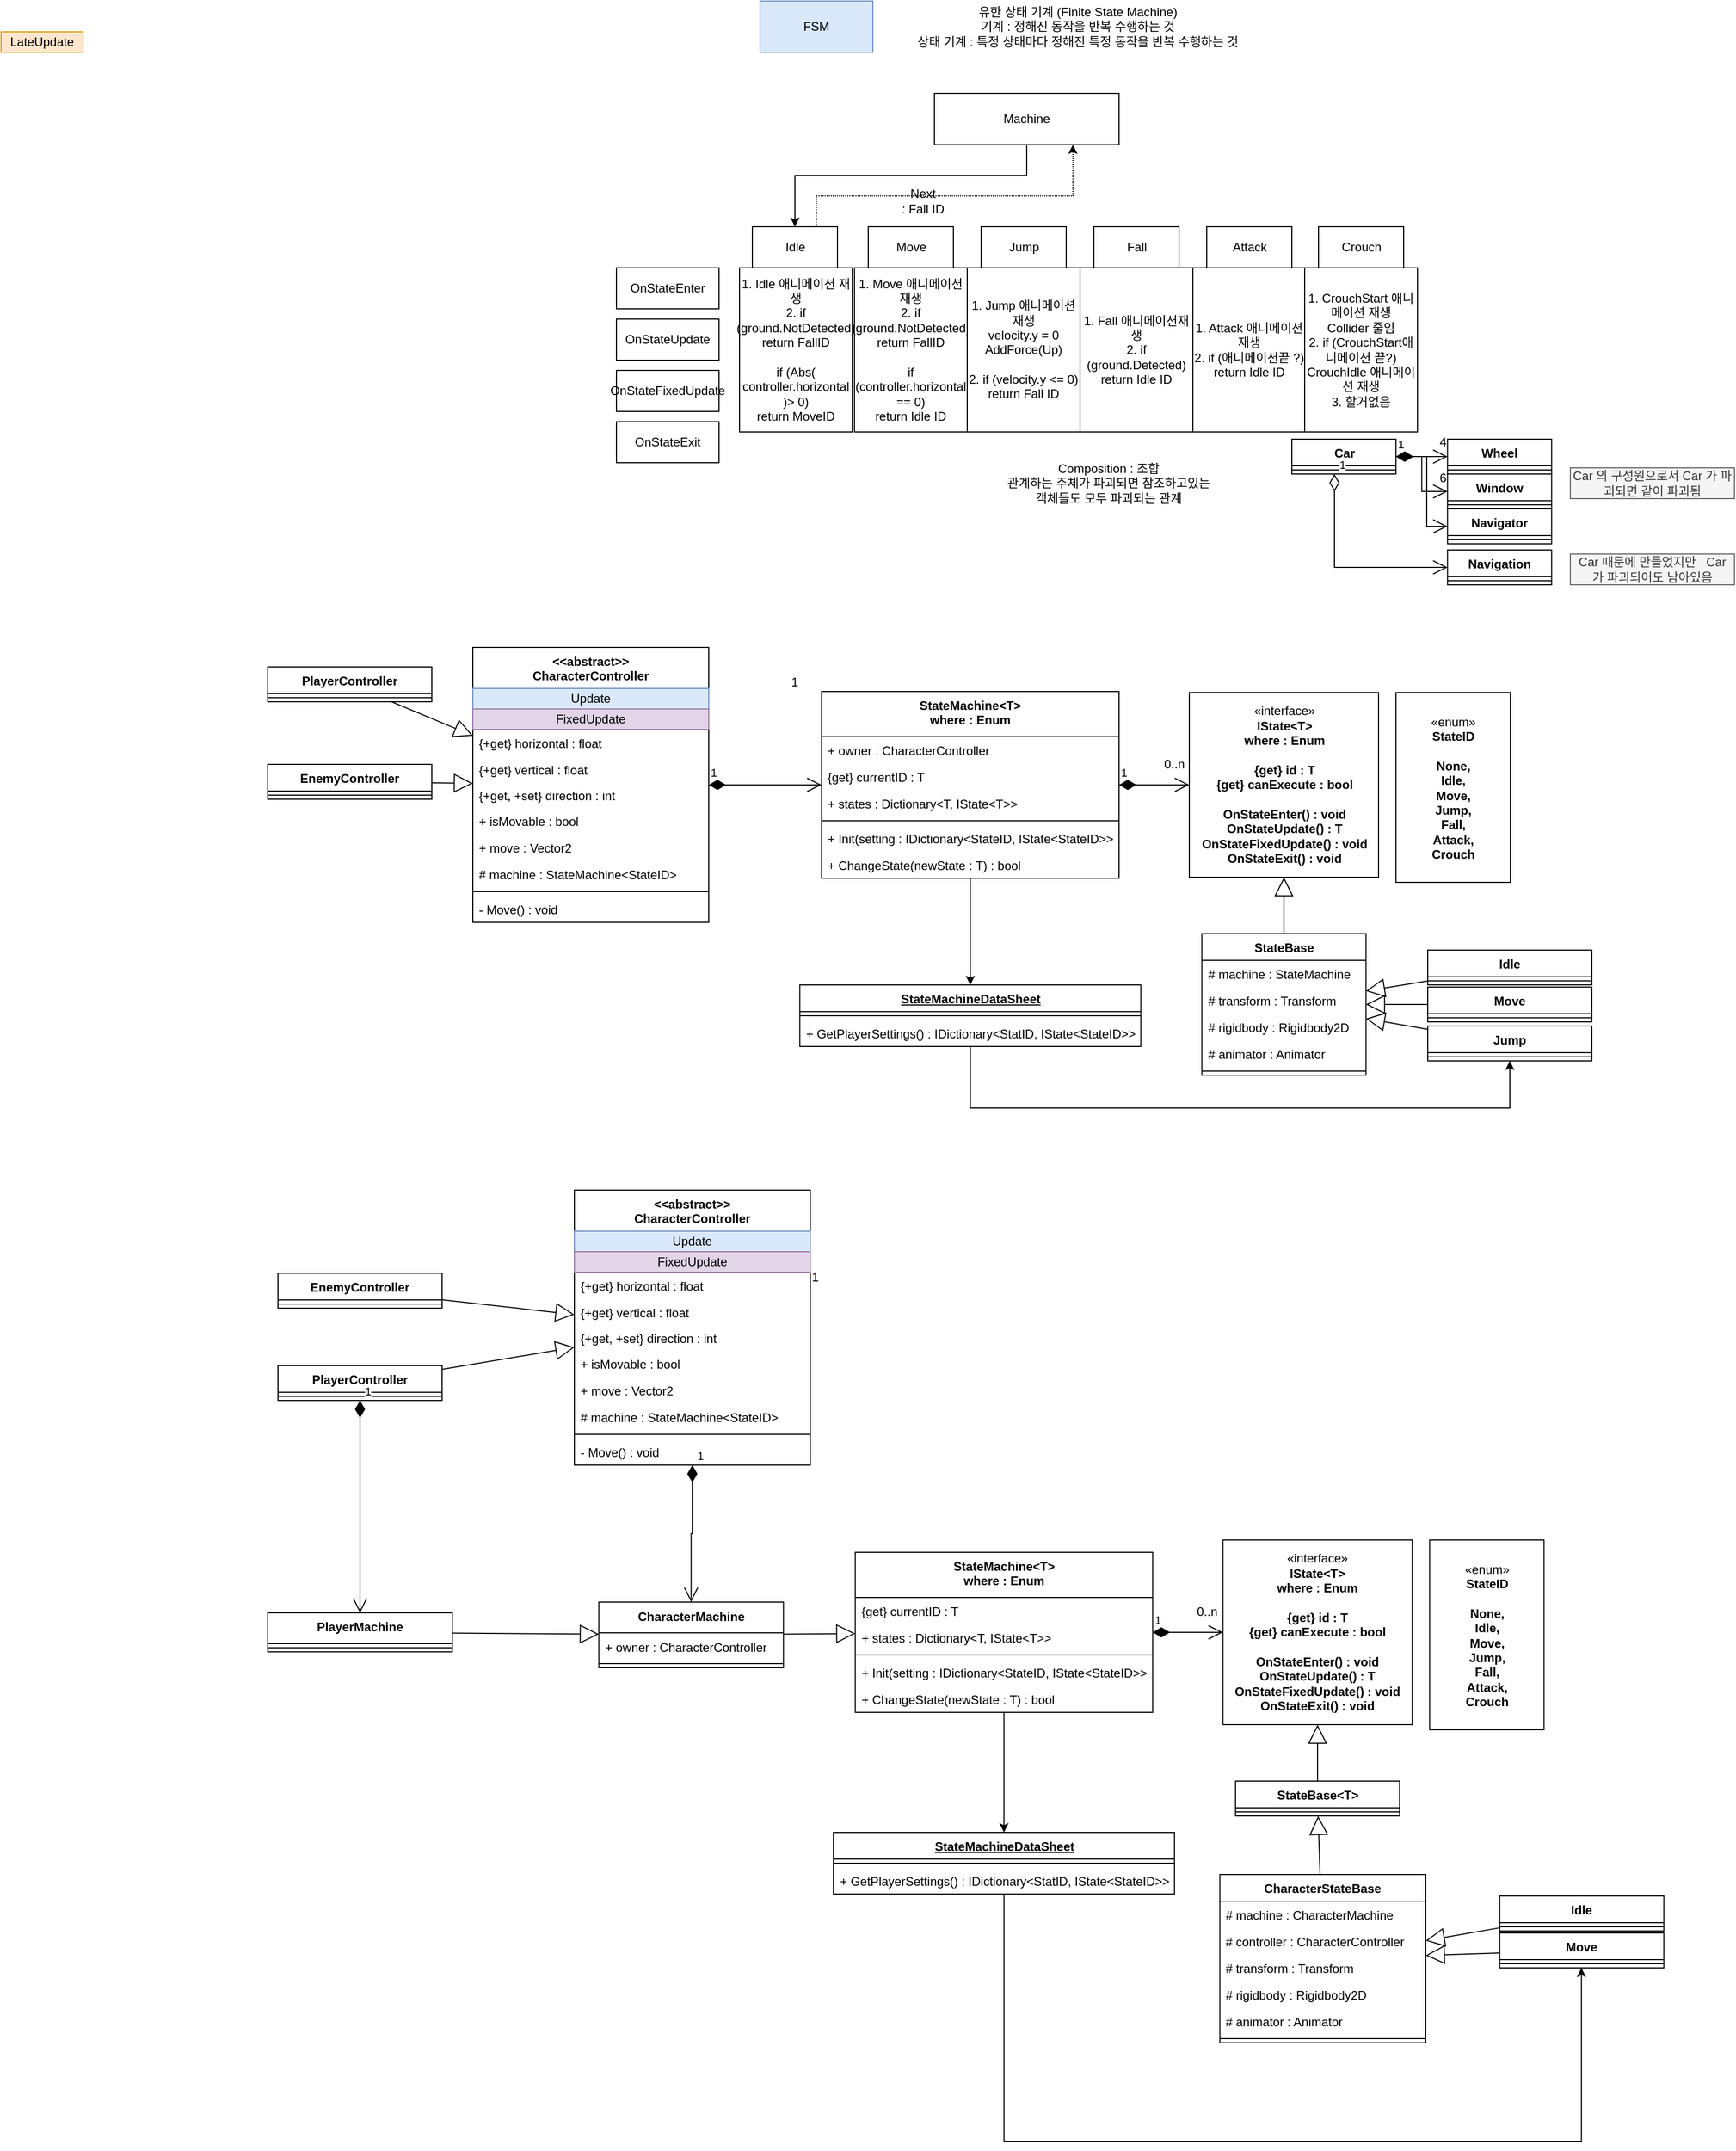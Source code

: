 <mxfile version="21.7.5" type="device">
  <diagram id="C5RBs43oDa-KdzZeNtuy" name="Page-1">
    <mxGraphModel dx="2327" dy="911" grid="1" gridSize="10" guides="1" tooltips="1" connect="1" arrows="1" fold="1" page="1" pageScale="1" pageWidth="827" pageHeight="1169" math="0" shadow="0">
      <root>
        <mxCell id="WIyWlLk6GJQsqaUBKTNV-0" />
        <mxCell id="WIyWlLk6GJQsqaUBKTNV-1" parent="WIyWlLk6GJQsqaUBKTNV-0" />
        <mxCell id="FdHErdlCs96QnjfLd0MZ-0" value="&amp;lt;&amp;lt;abstract&amp;gt;&amp;gt;&lt;br&gt;CharacterController" style="swimlane;fontStyle=1;align=center;verticalAlign=top;childLayout=stackLayout;horizontal=1;startSize=40;horizontalStack=0;resizeParent=1;resizeParentMax=0;resizeLast=0;collapsible=1;marginBottom=0;whiteSpace=wrap;html=1;" parent="WIyWlLk6GJQsqaUBKTNV-1" vertex="1">
          <mxGeometry x="350" y="640" width="230" height="268" as="geometry" />
        </mxCell>
        <mxCell id="FdHErdlCs96QnjfLd0MZ-5" value="Update" style="rounded=0;whiteSpace=wrap;html=1;fillColor=#dae8fc;strokeColor=#6c8ebf;" parent="FdHErdlCs96QnjfLd0MZ-0" vertex="1">
          <mxGeometry y="40" width="230" height="20" as="geometry" />
        </mxCell>
        <mxCell id="FdHErdlCs96QnjfLd0MZ-7" value="FixedUpdate" style="rounded=0;whiteSpace=wrap;html=1;fillColor=#e1d5e7;strokeColor=#9673a6;" parent="FdHErdlCs96QnjfLd0MZ-0" vertex="1">
          <mxGeometry y="60" width="230" height="20" as="geometry" />
        </mxCell>
        <mxCell id="FdHErdlCs96QnjfLd0MZ-1" value="{+get} horizontal : float" style="text;strokeColor=none;fillColor=none;align=left;verticalAlign=top;spacingLeft=4;spacingRight=4;overflow=hidden;rotatable=0;points=[[0,0.5],[1,0.5]];portConstraint=eastwest;whiteSpace=wrap;html=1;" parent="FdHErdlCs96QnjfLd0MZ-0" vertex="1">
          <mxGeometry y="80" width="230" height="26" as="geometry" />
        </mxCell>
        <mxCell id="FdHErdlCs96QnjfLd0MZ-4" value="{+get} vertical : float" style="text;strokeColor=none;fillColor=none;align=left;verticalAlign=top;spacingLeft=4;spacingRight=4;overflow=hidden;rotatable=0;points=[[0,0.5],[1,0.5]];portConstraint=eastwest;whiteSpace=wrap;html=1;" parent="FdHErdlCs96QnjfLd0MZ-0" vertex="1">
          <mxGeometry y="106" width="230" height="25" as="geometry" />
        </mxCell>
        <mxCell id="FdHErdlCs96QnjfLd0MZ-19" value="{+get, +set} direction : int" style="text;strokeColor=none;fillColor=none;align=left;verticalAlign=top;spacingLeft=4;spacingRight=4;overflow=hidden;rotatable=0;points=[[0,0.5],[1,0.5]];portConstraint=eastwest;whiteSpace=wrap;html=1;" parent="FdHErdlCs96QnjfLd0MZ-0" vertex="1">
          <mxGeometry y="131" width="230" height="25" as="geometry" />
        </mxCell>
        <mxCell id="FdHErdlCs96QnjfLd0MZ-8" value="+ isMovable : bool" style="text;align=left;verticalAlign=top;spacingLeft=4;spacingRight=4;overflow=hidden;rotatable=0;points=[[0,0.5],[1,0.5]];portConstraint=eastwest;whiteSpace=wrap;html=1;" parent="FdHErdlCs96QnjfLd0MZ-0" vertex="1">
          <mxGeometry y="156" width="230" height="26" as="geometry" />
        </mxCell>
        <mxCell id="FdHErdlCs96QnjfLd0MZ-9" value="+ move : Vector2" style="text;align=left;verticalAlign=top;spacingLeft=4;spacingRight=4;overflow=hidden;rotatable=0;points=[[0,0.5],[1,0.5]];portConstraint=eastwest;whiteSpace=wrap;html=1;" parent="FdHErdlCs96QnjfLd0MZ-0" vertex="1">
          <mxGeometry y="182" width="230" height="26" as="geometry" />
        </mxCell>
        <mxCell id="FdHErdlCs96QnjfLd0MZ-82" value="# machine : StateMachine&amp;lt;StateID&amp;gt;" style="text;align=left;verticalAlign=top;spacingLeft=4;spacingRight=4;overflow=hidden;rotatable=0;points=[[0,0.5],[1,0.5]];portConstraint=eastwest;whiteSpace=wrap;html=1;" parent="FdHErdlCs96QnjfLd0MZ-0" vertex="1">
          <mxGeometry y="208" width="230" height="26" as="geometry" />
        </mxCell>
        <mxCell id="FdHErdlCs96QnjfLd0MZ-2" value="" style="line;strokeWidth=1;fillColor=none;align=left;verticalAlign=middle;spacingTop=-1;spacingLeft=3;spacingRight=3;rotatable=0;labelPosition=right;points=[];portConstraint=eastwest;strokeColor=inherit;" parent="FdHErdlCs96QnjfLd0MZ-0" vertex="1">
          <mxGeometry y="234" width="230" height="8" as="geometry" />
        </mxCell>
        <mxCell id="FdHErdlCs96QnjfLd0MZ-3" value="- Move() : void" style="text;align=left;verticalAlign=top;spacingLeft=4;spacingRight=4;overflow=hidden;rotatable=0;points=[[0,0.5],[1,0.5]];portConstraint=eastwest;whiteSpace=wrap;html=1;" parent="FdHErdlCs96QnjfLd0MZ-0" vertex="1">
          <mxGeometry y="242" width="230" height="26" as="geometry" />
        </mxCell>
        <mxCell id="FdHErdlCs96QnjfLd0MZ-6" value="LateUpdate" style="rounded=0;whiteSpace=wrap;html=1;fillColor=#ffe6cc;strokeColor=#d79b00;" parent="WIyWlLk6GJQsqaUBKTNV-1" vertex="1">
          <mxGeometry x="-110" y="40" width="80" height="20" as="geometry" />
        </mxCell>
        <mxCell id="FdHErdlCs96QnjfLd0MZ-10" value="PlayerController" style="swimlane;fontStyle=1;align=center;verticalAlign=top;childLayout=stackLayout;horizontal=1;startSize=26;horizontalStack=0;resizeParent=1;resizeParentMax=0;resizeLast=0;collapsible=1;marginBottom=0;whiteSpace=wrap;html=1;" parent="WIyWlLk6GJQsqaUBKTNV-1" vertex="1">
          <mxGeometry x="150" y="659" width="160" height="34" as="geometry" />
        </mxCell>
        <mxCell id="FdHErdlCs96QnjfLd0MZ-12" value="" style="line;strokeWidth=1;fillColor=none;align=left;verticalAlign=middle;spacingTop=-1;spacingLeft=3;spacingRight=3;rotatable=0;labelPosition=right;points=[];portConstraint=eastwest;strokeColor=inherit;" parent="FdHErdlCs96QnjfLd0MZ-10" vertex="1">
          <mxGeometry y="26" width="160" height="8" as="geometry" />
        </mxCell>
        <mxCell id="FdHErdlCs96QnjfLd0MZ-14" value="EnemyController" style="swimlane;fontStyle=1;align=center;verticalAlign=top;childLayout=stackLayout;horizontal=1;startSize=26;horizontalStack=0;resizeParent=1;resizeParentMax=0;resizeLast=0;collapsible=1;marginBottom=0;whiteSpace=wrap;html=1;" parent="WIyWlLk6GJQsqaUBKTNV-1" vertex="1">
          <mxGeometry x="150" y="754" width="160" height="34" as="geometry" />
        </mxCell>
        <mxCell id="FdHErdlCs96QnjfLd0MZ-15" value="" style="line;strokeWidth=1;fillColor=none;align=left;verticalAlign=middle;spacingTop=-1;spacingLeft=3;spacingRight=3;rotatable=0;labelPosition=right;points=[];portConstraint=eastwest;strokeColor=inherit;" parent="FdHErdlCs96QnjfLd0MZ-14" vertex="1">
          <mxGeometry y="26" width="160" height="8" as="geometry" />
        </mxCell>
        <mxCell id="FdHErdlCs96QnjfLd0MZ-16" value="" style="endArrow=block;endSize=16;endFill=0;html=1;rounded=0;" parent="WIyWlLk6GJQsqaUBKTNV-1" source="FdHErdlCs96QnjfLd0MZ-10" target="FdHErdlCs96QnjfLd0MZ-0" edge="1">
          <mxGeometry width="160" relative="1" as="geometry">
            <mxPoint x="480" y="449" as="sourcePoint" />
            <mxPoint x="640" y="449" as="targetPoint" />
          </mxGeometry>
        </mxCell>
        <mxCell id="FdHErdlCs96QnjfLd0MZ-17" value="" style="endArrow=block;endSize=16;endFill=0;html=1;rounded=0;" parent="WIyWlLk6GJQsqaUBKTNV-1" source="FdHErdlCs96QnjfLd0MZ-14" target="FdHErdlCs96QnjfLd0MZ-0" edge="1">
          <mxGeometry width="160" relative="1" as="geometry">
            <mxPoint x="502" y="223" as="sourcePoint" />
            <mxPoint x="330" y="274" as="targetPoint" />
          </mxGeometry>
        </mxCell>
        <mxCell id="FdHErdlCs96QnjfLd0MZ-20" value="FSM" style="html=1;whiteSpace=wrap;fillColor=#dae8fc;strokeColor=#6c8ebf;" parent="WIyWlLk6GJQsqaUBKTNV-1" vertex="1">
          <mxGeometry x="630" y="10" width="110" height="50" as="geometry" />
        </mxCell>
        <mxCell id="FdHErdlCs96QnjfLd0MZ-21" value="유한 상태 기계 (Finite State Machine)&lt;br&gt;기계 : 정해진 동작을 반복 수행하는 것&lt;br&gt;상태 기계 : 특정 상태마다 정해진 특정 동작을 반복 수행하는 것" style="text;html=1;strokeColor=none;fillColor=none;align=center;verticalAlign=middle;whiteSpace=wrap;rounded=0;" parent="WIyWlLk6GJQsqaUBKTNV-1" vertex="1">
          <mxGeometry x="750" y="10" width="380" height="50" as="geometry" />
        </mxCell>
        <mxCell id="FdHErdlCs96QnjfLd0MZ-30" style="edgeStyle=orthogonalEdgeStyle;rounded=0;orthogonalLoop=1;jettySize=auto;html=1;entryX=0.5;entryY=0;entryDx=0;entryDy=0;" parent="WIyWlLk6GJQsqaUBKTNV-1" source="FdHErdlCs96QnjfLd0MZ-22" target="FdHErdlCs96QnjfLd0MZ-23" edge="1">
          <mxGeometry relative="1" as="geometry">
            <Array as="points">
              <mxPoint x="890" y="180" />
              <mxPoint x="664" y="180" />
            </Array>
          </mxGeometry>
        </mxCell>
        <mxCell id="FdHErdlCs96QnjfLd0MZ-22" value="Machine" style="rounded=0;whiteSpace=wrap;html=1;" parent="WIyWlLk6GJQsqaUBKTNV-1" vertex="1">
          <mxGeometry x="800" y="100" width="180" height="50" as="geometry" />
        </mxCell>
        <mxCell id="FdHErdlCs96QnjfLd0MZ-23" value="Idle" style="rounded=0;whiteSpace=wrap;html=1;" parent="WIyWlLk6GJQsqaUBKTNV-1" vertex="1">
          <mxGeometry x="622.5" y="230" width="83" height="40" as="geometry" />
        </mxCell>
        <mxCell id="FdHErdlCs96QnjfLd0MZ-24" value="Move" style="rounded=0;whiteSpace=wrap;html=1;" parent="WIyWlLk6GJQsqaUBKTNV-1" vertex="1">
          <mxGeometry x="735.5" y="230" width="83" height="40" as="geometry" />
        </mxCell>
        <mxCell id="FdHErdlCs96QnjfLd0MZ-25" value="Jump" style="rounded=0;whiteSpace=wrap;html=1;" parent="WIyWlLk6GJQsqaUBKTNV-1" vertex="1">
          <mxGeometry x="845.5" y="230" width="83" height="40" as="geometry" />
        </mxCell>
        <mxCell id="FdHErdlCs96QnjfLd0MZ-26" value="Fall" style="rounded=0;whiteSpace=wrap;html=1;" parent="WIyWlLk6GJQsqaUBKTNV-1" vertex="1">
          <mxGeometry x="955.5" y="230" width="83" height="40" as="geometry" />
        </mxCell>
        <mxCell id="FdHErdlCs96QnjfLd0MZ-27" value="Attack" style="rounded=0;whiteSpace=wrap;html=1;" parent="WIyWlLk6GJQsqaUBKTNV-1" vertex="1">
          <mxGeometry x="1065.5" y="230" width="83" height="40" as="geometry" />
        </mxCell>
        <mxCell id="FdHErdlCs96QnjfLd0MZ-28" value="Crouch" style="rounded=0;whiteSpace=wrap;html=1;" parent="WIyWlLk6GJQsqaUBKTNV-1" vertex="1">
          <mxGeometry x="1174.5" y="230" width="83" height="40" as="geometry" />
        </mxCell>
        <mxCell id="FdHErdlCs96QnjfLd0MZ-29" value="1. Idle 애니메이션 재생&lt;br&gt;2. if (ground.NotDetected)&lt;br&gt;return FallID&lt;br&gt;&lt;br&gt;if (Abs( controller.horizontal )&amp;gt; 0)&lt;br&gt;return MoveID" style="rounded=0;whiteSpace=wrap;html=1;" parent="WIyWlLk6GJQsqaUBKTNV-1" vertex="1">
          <mxGeometry x="610" y="270" width="110" height="160" as="geometry" />
        </mxCell>
        <mxCell id="FdHErdlCs96QnjfLd0MZ-31" value="" style="endArrow=classic;html=1;rounded=0;exitX=0.75;exitY=0;exitDx=0;exitDy=0;entryX=0.75;entryY=1;entryDx=0;entryDy=0;dashed=1;dashPattern=1 1;" parent="WIyWlLk6GJQsqaUBKTNV-1" source="FdHErdlCs96QnjfLd0MZ-23" target="FdHErdlCs96QnjfLd0MZ-22" edge="1">
          <mxGeometry width="50" height="50" relative="1" as="geometry">
            <mxPoint x="980" y="330" as="sourcePoint" />
            <mxPoint x="1030" y="280" as="targetPoint" />
            <Array as="points">
              <mxPoint x="685" y="200" />
              <mxPoint x="935" y="200" />
            </Array>
          </mxGeometry>
        </mxCell>
        <mxCell id="FdHErdlCs96QnjfLd0MZ-32" value="Next&lt;br&gt;: Fall ID" style="text;html=1;strokeColor=none;fillColor=none;align=center;verticalAlign=middle;whiteSpace=wrap;rounded=0;" parent="WIyWlLk6GJQsqaUBKTNV-1" vertex="1">
          <mxGeometry x="758.5" y="190" width="60" height="30" as="geometry" />
        </mxCell>
        <mxCell id="FdHErdlCs96QnjfLd0MZ-33" value="1. Fall 애니메이션재생&lt;br&gt;2. if (ground.Detected)&lt;br&gt;return Idle ID" style="rounded=0;whiteSpace=wrap;html=1;" parent="WIyWlLk6GJQsqaUBKTNV-1" vertex="1">
          <mxGeometry x="942" y="270" width="110" height="160" as="geometry" />
        </mxCell>
        <mxCell id="FdHErdlCs96QnjfLd0MZ-34" value="1. Move 애니메이션 재생&lt;br&gt;2. if (ground.NotDetected)&lt;br&gt;return FallID&lt;br&gt;&lt;br&gt;if (controller.horizontal == 0)&lt;br&gt;return Idle ID" style="rounded=0;whiteSpace=wrap;html=1;" parent="WIyWlLk6GJQsqaUBKTNV-1" vertex="1">
          <mxGeometry x="722" y="270" width="110" height="160" as="geometry" />
        </mxCell>
        <mxCell id="FdHErdlCs96QnjfLd0MZ-35" value="1. Jump 애니메이션 재생&lt;br&gt;velocity.y = 0&lt;br&gt;AddForce(Up)&lt;br&gt;&lt;br&gt;2. if (velocity.y &amp;lt;= 0)&lt;br&gt;return Fall ID" style="rounded=0;whiteSpace=wrap;html=1;" parent="WIyWlLk6GJQsqaUBKTNV-1" vertex="1">
          <mxGeometry x="832" y="270" width="110" height="160" as="geometry" />
        </mxCell>
        <mxCell id="FdHErdlCs96QnjfLd0MZ-36" value="1. Attack 애니메이션 재생&lt;br&gt;2. if (애니메이션끝 ?)&lt;br&gt;return Idle ID&lt;br&gt;" style="rounded=0;whiteSpace=wrap;html=1;" parent="WIyWlLk6GJQsqaUBKTNV-1" vertex="1">
          <mxGeometry x="1052" y="270" width="110" height="160" as="geometry" />
        </mxCell>
        <mxCell id="FdHErdlCs96QnjfLd0MZ-37" value="1. CrouchStart 애니메이션 재생&lt;br&gt;Collider 줄임&lt;br&gt;2. if (CrouchStart애니메이션 끝?)&lt;br&gt;CrouchIdle 애니메이션 재생&lt;br&gt;3. 할거없음" style="rounded=0;whiteSpace=wrap;html=1;" parent="WIyWlLk6GJQsqaUBKTNV-1" vertex="1">
          <mxGeometry x="1161" y="270" width="110" height="160" as="geometry" />
        </mxCell>
        <mxCell id="FdHErdlCs96QnjfLd0MZ-38" value="OnStateEnter" style="rounded=0;whiteSpace=wrap;html=1;" parent="WIyWlLk6GJQsqaUBKTNV-1" vertex="1">
          <mxGeometry x="490" y="270" width="100" height="40" as="geometry" />
        </mxCell>
        <mxCell id="FdHErdlCs96QnjfLd0MZ-39" value="OnStateUpdate" style="rounded=0;whiteSpace=wrap;html=1;" parent="WIyWlLk6GJQsqaUBKTNV-1" vertex="1">
          <mxGeometry x="490" y="320" width="100" height="40" as="geometry" />
        </mxCell>
        <mxCell id="FdHErdlCs96QnjfLd0MZ-40" value="OnStateExit" style="rounded=0;whiteSpace=wrap;html=1;" parent="WIyWlLk6GJQsqaUBKTNV-1" vertex="1">
          <mxGeometry x="490" y="420" width="100" height="40" as="geometry" />
        </mxCell>
        <mxCell id="FdHErdlCs96QnjfLd0MZ-41" value="OnStateFixedUpdate" style="rounded=0;whiteSpace=wrap;html=1;" parent="WIyWlLk6GJQsqaUBKTNV-1" vertex="1">
          <mxGeometry x="490" y="370" width="100" height="40" as="geometry" />
        </mxCell>
        <mxCell id="FdHErdlCs96QnjfLd0MZ-42" value="«interface»&lt;br&gt;&lt;b&gt;IState&amp;lt;T&amp;gt;&lt;br&gt;where : Enum&lt;br&gt;&lt;br&gt;{get} id : T&lt;br&gt;{get} canExecute : bool&lt;br&gt;&lt;br&gt;OnStateEnter() : void&lt;br&gt;OnStateUpdate() : T&lt;br&gt;OnStateFixedUpdate() : void&lt;br&gt;OnStateExit() : void&lt;br&gt;&lt;/b&gt;" style="html=1;whiteSpace=wrap;" parent="WIyWlLk6GJQsqaUBKTNV-1" vertex="1">
          <mxGeometry x="1048.5" y="684" width="184.5" height="180" as="geometry" />
        </mxCell>
        <mxCell id="FdHErdlCs96QnjfLd0MZ-43" value="«enum»&lt;br&gt;&lt;b&gt;StateID&lt;br&gt;&lt;br&gt;None,&lt;br&gt;Idle,&lt;br&gt;Move,&lt;br&gt;Jump,&lt;br&gt;Fall,&lt;br&gt;Attack,&lt;br&gt;Crouch&lt;br&gt;&lt;/b&gt;" style="html=1;whiteSpace=wrap;" parent="WIyWlLk6GJQsqaUBKTNV-1" vertex="1">
          <mxGeometry x="1250" y="684" width="111.5" height="185" as="geometry" />
        </mxCell>
        <mxCell id="FdHErdlCs96QnjfLd0MZ-57" style="edgeStyle=orthogonalEdgeStyle;rounded=0;orthogonalLoop=1;jettySize=auto;html=1;entryX=0.5;entryY=0;entryDx=0;entryDy=0;" parent="WIyWlLk6GJQsqaUBKTNV-1" source="FdHErdlCs96QnjfLd0MZ-44" target="FdHErdlCs96QnjfLd0MZ-53" edge="1">
          <mxGeometry relative="1" as="geometry" />
        </mxCell>
        <mxCell id="FdHErdlCs96QnjfLd0MZ-44" value="StateMachine&amp;lt;T&amp;gt;&lt;br&gt;where : Enum" style="swimlane;fontStyle=1;align=center;verticalAlign=top;childLayout=stackLayout;horizontal=1;startSize=44;horizontalStack=0;resizeParent=1;resizeParentMax=0;resizeLast=0;collapsible=1;marginBottom=0;whiteSpace=wrap;html=1;" parent="WIyWlLk6GJQsqaUBKTNV-1" vertex="1">
          <mxGeometry x="690" y="683" width="290" height="182" as="geometry" />
        </mxCell>
        <mxCell id="FdHErdlCs96QnjfLd0MZ-64" value="+ owner : CharacterController" style="text;strokeColor=none;fillColor=none;align=left;verticalAlign=top;spacingLeft=4;spacingRight=4;overflow=hidden;rotatable=0;points=[[0,0.5],[1,0.5]];portConstraint=eastwest;whiteSpace=wrap;html=1;" parent="FdHErdlCs96QnjfLd0MZ-44" vertex="1">
          <mxGeometry y="44" width="290" height="26" as="geometry" />
        </mxCell>
        <mxCell id="FdHErdlCs96QnjfLd0MZ-52" value="{get} currentID : T" style="text;strokeColor=none;fillColor=none;align=left;verticalAlign=top;spacingLeft=4;spacingRight=4;overflow=hidden;rotatable=0;points=[[0,0.5],[1,0.5]];portConstraint=eastwest;whiteSpace=wrap;html=1;" parent="FdHErdlCs96QnjfLd0MZ-44" vertex="1">
          <mxGeometry y="70" width="290" height="26" as="geometry" />
        </mxCell>
        <mxCell id="FdHErdlCs96QnjfLd0MZ-45" value="+ states : Dictionary&amp;lt;T, IState&amp;lt;T&amp;gt;&amp;gt;" style="text;strokeColor=none;fillColor=none;align=left;verticalAlign=top;spacingLeft=4;spacingRight=4;overflow=hidden;rotatable=0;points=[[0,0.5],[1,0.5]];portConstraint=eastwest;whiteSpace=wrap;html=1;" parent="FdHErdlCs96QnjfLd0MZ-44" vertex="1">
          <mxGeometry y="96" width="290" height="26" as="geometry" />
        </mxCell>
        <mxCell id="FdHErdlCs96QnjfLd0MZ-46" value="" style="line;strokeWidth=1;fillColor=none;align=left;verticalAlign=middle;spacingTop=-1;spacingLeft=3;spacingRight=3;rotatable=0;labelPosition=right;points=[];portConstraint=eastwest;strokeColor=inherit;" parent="FdHErdlCs96QnjfLd0MZ-44" vertex="1">
          <mxGeometry y="122" width="290" height="8" as="geometry" />
        </mxCell>
        <mxCell id="FdHErdlCs96QnjfLd0MZ-81" value="+ Init(setting : IDictionary&amp;lt;StateID, IState&amp;lt;StateID&amp;gt;&amp;gt;" style="text;strokeColor=none;fillColor=none;align=left;verticalAlign=top;spacingLeft=4;spacingRight=4;overflow=hidden;rotatable=0;points=[[0,0.5],[1,0.5]];portConstraint=eastwest;whiteSpace=wrap;html=1;" parent="FdHErdlCs96QnjfLd0MZ-44" vertex="1">
          <mxGeometry y="130" width="290" height="26" as="geometry" />
        </mxCell>
        <mxCell id="FdHErdlCs96QnjfLd0MZ-47" value="+ ChangeState(newState : T) : bool" style="text;strokeColor=none;fillColor=none;align=left;verticalAlign=top;spacingLeft=4;spacingRight=4;overflow=hidden;rotatable=0;points=[[0,0.5],[1,0.5]];portConstraint=eastwest;whiteSpace=wrap;html=1;" parent="FdHErdlCs96QnjfLd0MZ-44" vertex="1">
          <mxGeometry y="156" width="290" height="26" as="geometry" />
        </mxCell>
        <mxCell id="FdHErdlCs96QnjfLd0MZ-49" value="1" style="endArrow=open;html=1;endSize=12;startArrow=diamondThin;startSize=14;startFill=1;edgeStyle=orthogonalEdgeStyle;align=left;verticalAlign=bottom;rounded=0;" parent="WIyWlLk6GJQsqaUBKTNV-1" source="FdHErdlCs96QnjfLd0MZ-44" target="FdHErdlCs96QnjfLd0MZ-42" edge="1">
          <mxGeometry x="-1" y="3" relative="1" as="geometry">
            <mxPoint x="900" y="809" as="sourcePoint" />
            <mxPoint x="1060" y="809" as="targetPoint" />
          </mxGeometry>
        </mxCell>
        <mxCell id="FdHErdlCs96QnjfLd0MZ-50" value="0..n" style="text;html=1;strokeColor=none;fillColor=none;align=center;verticalAlign=middle;whiteSpace=wrap;rounded=0;" parent="WIyWlLk6GJQsqaUBKTNV-1" vertex="1">
          <mxGeometry x="1018.5" y="744" width="30" height="20" as="geometry" />
        </mxCell>
        <mxCell id="FdHErdlCs96QnjfLd0MZ-51" value="Composition : 조합&lt;br&gt;관계하는 주체가 파괴되면 참조하고있는 객체들도 모두 파괴되는 관계" style="text;html=1;strokeColor=none;fillColor=none;align=center;verticalAlign=middle;whiteSpace=wrap;rounded=0;" parent="WIyWlLk6GJQsqaUBKTNV-1" vertex="1">
          <mxGeometry x="870" y="460" width="200" height="40" as="geometry" />
        </mxCell>
        <mxCell id="FdHErdlCs96QnjfLd0MZ-80" style="edgeStyle=orthogonalEdgeStyle;rounded=0;orthogonalLoop=1;jettySize=auto;html=1;" parent="WIyWlLk6GJQsqaUBKTNV-1" source="FdHErdlCs96QnjfLd0MZ-53" target="FdHErdlCs96QnjfLd0MZ-77" edge="1">
          <mxGeometry relative="1" as="geometry">
            <Array as="points">
              <mxPoint x="835" y="1089" />
              <mxPoint x="1361" y="1089" />
            </Array>
          </mxGeometry>
        </mxCell>
        <mxCell id="FdHErdlCs96QnjfLd0MZ-53" value="&lt;u&gt;StateMachineDataSheet&lt;/u&gt;" style="swimlane;fontStyle=1;align=center;verticalAlign=top;childLayout=stackLayout;horizontal=1;startSize=26;horizontalStack=0;resizeParent=1;resizeParentMax=0;resizeLast=0;collapsible=1;marginBottom=0;whiteSpace=wrap;html=1;" parent="WIyWlLk6GJQsqaUBKTNV-1" vertex="1">
          <mxGeometry x="668.75" y="969" width="332.5" height="60" as="geometry" />
        </mxCell>
        <mxCell id="FdHErdlCs96QnjfLd0MZ-55" value="" style="line;strokeWidth=1;fillColor=none;align=left;verticalAlign=middle;spacingTop=-1;spacingLeft=3;spacingRight=3;rotatable=0;labelPosition=right;points=[];portConstraint=eastwest;strokeColor=inherit;" parent="FdHErdlCs96QnjfLd0MZ-53" vertex="1">
          <mxGeometry y="26" width="332.5" height="8" as="geometry" />
        </mxCell>
        <mxCell id="FdHErdlCs96QnjfLd0MZ-56" value="+ GetPlayerSettings() : IDictionary&amp;lt;StatID, IState&amp;lt;StateID&amp;gt;&amp;gt;" style="text;strokeColor=none;fillColor=none;align=left;verticalAlign=top;spacingLeft=4;spacingRight=4;overflow=hidden;rotatable=0;points=[[0,0.5],[1,0.5]];portConstraint=eastwest;whiteSpace=wrap;html=1;" parent="FdHErdlCs96QnjfLd0MZ-53" vertex="1">
          <mxGeometry y="34" width="332.5" height="26" as="geometry" />
        </mxCell>
        <mxCell id="FdHErdlCs96QnjfLd0MZ-58" value="StateBase" style="swimlane;fontStyle=1;align=center;verticalAlign=top;childLayout=stackLayout;horizontal=1;startSize=26;horizontalStack=0;resizeParent=1;resizeParentMax=0;resizeLast=0;collapsible=1;marginBottom=0;whiteSpace=wrap;html=1;" parent="WIyWlLk6GJQsqaUBKTNV-1" vertex="1">
          <mxGeometry x="1060.75" y="919" width="160" height="138" as="geometry" />
        </mxCell>
        <mxCell id="FdHErdlCs96QnjfLd0MZ-59" value="# machine : StateMachine" style="text;strokeColor=none;fillColor=none;align=left;verticalAlign=top;spacingLeft=4;spacingRight=4;overflow=hidden;rotatable=0;points=[[0,0.5],[1,0.5]];portConstraint=eastwest;whiteSpace=wrap;html=1;" parent="FdHErdlCs96QnjfLd0MZ-58" vertex="1">
          <mxGeometry y="26" width="160" height="26" as="geometry" />
        </mxCell>
        <mxCell id="FdHErdlCs96QnjfLd0MZ-65" value="# transform : Transform" style="text;strokeColor=none;fillColor=none;align=left;verticalAlign=top;spacingLeft=4;spacingRight=4;overflow=hidden;rotatable=0;points=[[0,0.5],[1,0.5]];portConstraint=eastwest;whiteSpace=wrap;html=1;" parent="FdHErdlCs96QnjfLd0MZ-58" vertex="1">
          <mxGeometry y="52" width="160" height="26" as="geometry" />
        </mxCell>
        <mxCell id="FdHErdlCs96QnjfLd0MZ-66" value="# rigidbody : Rigidbody2D" style="text;strokeColor=none;fillColor=none;align=left;verticalAlign=top;spacingLeft=4;spacingRight=4;overflow=hidden;rotatable=0;points=[[0,0.5],[1,0.5]];portConstraint=eastwest;whiteSpace=wrap;html=1;" parent="FdHErdlCs96QnjfLd0MZ-58" vertex="1">
          <mxGeometry y="78" width="160" height="26" as="geometry" />
        </mxCell>
        <mxCell id="FdHErdlCs96QnjfLd0MZ-67" value="# animator : Animator" style="text;strokeColor=none;fillColor=none;align=left;verticalAlign=top;spacingLeft=4;spacingRight=4;overflow=hidden;rotatable=0;points=[[0,0.5],[1,0.5]];portConstraint=eastwest;whiteSpace=wrap;html=1;" parent="FdHErdlCs96QnjfLd0MZ-58" vertex="1">
          <mxGeometry y="104" width="160" height="26" as="geometry" />
        </mxCell>
        <mxCell id="FdHErdlCs96QnjfLd0MZ-60" value="" style="line;strokeWidth=1;fillColor=none;align=left;verticalAlign=middle;spacingTop=-1;spacingLeft=3;spacingRight=3;rotatable=0;labelPosition=right;points=[];portConstraint=eastwest;strokeColor=inherit;" parent="FdHErdlCs96QnjfLd0MZ-58" vertex="1">
          <mxGeometry y="130" width="160" height="8" as="geometry" />
        </mxCell>
        <mxCell id="FdHErdlCs96QnjfLd0MZ-63" value="" style="endArrow=block;endSize=16;endFill=0;html=1;rounded=0;" parent="WIyWlLk6GJQsqaUBKTNV-1" source="FdHErdlCs96QnjfLd0MZ-58" target="FdHErdlCs96QnjfLd0MZ-42" edge="1">
          <mxGeometry width="160" relative="1" as="geometry">
            <mxPoint x="1080" y="859" as="sourcePoint" />
            <mxPoint x="1240" y="859" as="targetPoint" />
          </mxGeometry>
        </mxCell>
        <mxCell id="FdHErdlCs96QnjfLd0MZ-68" value="Idle" style="swimlane;fontStyle=1;align=center;verticalAlign=top;childLayout=stackLayout;horizontal=1;startSize=26;horizontalStack=0;resizeParent=1;resizeParentMax=0;resizeLast=0;collapsible=1;marginBottom=0;whiteSpace=wrap;html=1;" parent="WIyWlLk6GJQsqaUBKTNV-1" vertex="1">
          <mxGeometry x="1281" y="935" width="160" height="34" as="geometry" />
        </mxCell>
        <mxCell id="FdHErdlCs96QnjfLd0MZ-70" value="" style="line;strokeWidth=1;fillColor=none;align=left;verticalAlign=middle;spacingTop=-1;spacingLeft=3;spacingRight=3;rotatable=0;labelPosition=right;points=[];portConstraint=eastwest;strokeColor=inherit;" parent="FdHErdlCs96QnjfLd0MZ-68" vertex="1">
          <mxGeometry y="26" width="160" height="8" as="geometry" />
        </mxCell>
        <mxCell id="FdHErdlCs96QnjfLd0MZ-72" value="" style="endArrow=block;endSize=16;endFill=0;html=1;rounded=0;" parent="WIyWlLk6GJQsqaUBKTNV-1" source="FdHErdlCs96QnjfLd0MZ-68" target="FdHErdlCs96QnjfLd0MZ-58" edge="1">
          <mxGeometry width="160" relative="1" as="geometry">
            <mxPoint x="1151" y="929" as="sourcePoint" />
            <mxPoint x="1151" y="874" as="targetPoint" />
          </mxGeometry>
        </mxCell>
        <mxCell id="FdHErdlCs96QnjfLd0MZ-73" value="Move" style="swimlane;fontStyle=1;align=center;verticalAlign=top;childLayout=stackLayout;horizontal=1;startSize=26;horizontalStack=0;resizeParent=1;resizeParentMax=0;resizeLast=0;collapsible=1;marginBottom=0;whiteSpace=wrap;html=1;" parent="WIyWlLk6GJQsqaUBKTNV-1" vertex="1">
          <mxGeometry x="1281" y="971" width="160" height="34" as="geometry" />
        </mxCell>
        <mxCell id="FdHErdlCs96QnjfLd0MZ-74" value="" style="line;strokeWidth=1;fillColor=none;align=left;verticalAlign=middle;spacingTop=-1;spacingLeft=3;spacingRight=3;rotatable=0;labelPosition=right;points=[];portConstraint=eastwest;strokeColor=inherit;" parent="FdHErdlCs96QnjfLd0MZ-73" vertex="1">
          <mxGeometry y="26" width="160" height="8" as="geometry" />
        </mxCell>
        <mxCell id="FdHErdlCs96QnjfLd0MZ-75" value="" style="endArrow=block;endSize=16;endFill=0;html=1;rounded=0;" parent="WIyWlLk6GJQsqaUBKTNV-1" source="FdHErdlCs96QnjfLd0MZ-73" target="FdHErdlCs96QnjfLd0MZ-58" edge="1">
          <mxGeometry width="160" relative="1" as="geometry">
            <mxPoint x="1291" y="971" as="sourcePoint" />
            <mxPoint x="1231" y="983" as="targetPoint" />
          </mxGeometry>
        </mxCell>
        <mxCell id="FdHErdlCs96QnjfLd0MZ-77" value="Jump" style="swimlane;fontStyle=1;align=center;verticalAlign=top;childLayout=stackLayout;horizontal=1;startSize=26;horizontalStack=0;resizeParent=1;resizeParentMax=0;resizeLast=0;collapsible=1;marginBottom=0;whiteSpace=wrap;html=1;" parent="WIyWlLk6GJQsqaUBKTNV-1" vertex="1">
          <mxGeometry x="1281" y="1009" width="160" height="34" as="geometry" />
        </mxCell>
        <mxCell id="FdHErdlCs96QnjfLd0MZ-78" value="" style="line;strokeWidth=1;fillColor=none;align=left;verticalAlign=middle;spacingTop=-1;spacingLeft=3;spacingRight=3;rotatable=0;labelPosition=right;points=[];portConstraint=eastwest;strokeColor=inherit;" parent="FdHErdlCs96QnjfLd0MZ-77" vertex="1">
          <mxGeometry y="26" width="160" height="8" as="geometry" />
        </mxCell>
        <mxCell id="FdHErdlCs96QnjfLd0MZ-79" value="" style="endArrow=block;endSize=16;endFill=0;html=1;rounded=0;" parent="WIyWlLk6GJQsqaUBKTNV-1" source="FdHErdlCs96QnjfLd0MZ-77" target="FdHErdlCs96QnjfLd0MZ-58" edge="1">
          <mxGeometry width="160" relative="1" as="geometry">
            <mxPoint x="1291" y="998" as="sourcePoint" />
            <mxPoint x="1231" y="998" as="targetPoint" />
          </mxGeometry>
        </mxCell>
        <mxCell id="FdHErdlCs96QnjfLd0MZ-84" value="1" style="endArrow=open;html=1;endSize=12;startArrow=diamondThin;startSize=14;startFill=1;edgeStyle=orthogonalEdgeStyle;align=left;verticalAlign=bottom;rounded=0;" parent="WIyWlLk6GJQsqaUBKTNV-1" source="FdHErdlCs96QnjfLd0MZ-0" target="FdHErdlCs96QnjfLd0MZ-44" edge="1">
          <mxGeometry x="-1" y="3" relative="1" as="geometry">
            <mxPoint x="620" y="539" as="sourcePoint" />
            <mxPoint x="780" y="539" as="targetPoint" />
          </mxGeometry>
        </mxCell>
        <mxCell id="FdHErdlCs96QnjfLd0MZ-87" value="1" style="text;html=1;strokeColor=none;fillColor=none;align=center;verticalAlign=middle;whiteSpace=wrap;rounded=0;" parent="WIyWlLk6GJQsqaUBKTNV-1" vertex="1">
          <mxGeometry x="649" y="664" width="30" height="20" as="geometry" />
        </mxCell>
        <mxCell id="VH7O9ClcqVr8DYKr0TOa-3" value="Car" style="swimlane;fontStyle=1;align=center;verticalAlign=top;childLayout=stackLayout;horizontal=1;startSize=26;horizontalStack=0;resizeParent=1;resizeParentMax=0;resizeLast=0;collapsible=1;marginBottom=0;whiteSpace=wrap;html=1;" parent="WIyWlLk6GJQsqaUBKTNV-1" vertex="1">
          <mxGeometry x="1148.5" y="437" width="101.5" height="34" as="geometry" />
        </mxCell>
        <mxCell id="VH7O9ClcqVr8DYKr0TOa-5" value="" style="line;strokeWidth=1;fillColor=none;align=left;verticalAlign=middle;spacingTop=-1;spacingLeft=3;spacingRight=3;rotatable=0;labelPosition=right;points=[];portConstraint=eastwest;strokeColor=inherit;" parent="VH7O9ClcqVr8DYKr0TOa-3" vertex="1">
          <mxGeometry y="26" width="101.5" height="8" as="geometry" />
        </mxCell>
        <mxCell id="VH7O9ClcqVr8DYKr0TOa-7" value="Wheel" style="swimlane;fontStyle=1;align=center;verticalAlign=top;childLayout=stackLayout;horizontal=1;startSize=26;horizontalStack=0;resizeParent=1;resizeParentMax=0;resizeLast=0;collapsible=1;marginBottom=0;whiteSpace=wrap;html=1;" parent="WIyWlLk6GJQsqaUBKTNV-1" vertex="1">
          <mxGeometry x="1300.25" y="437" width="101.5" height="34" as="geometry" />
        </mxCell>
        <mxCell id="VH7O9ClcqVr8DYKr0TOa-8" value="" style="line;strokeWidth=1;fillColor=none;align=left;verticalAlign=middle;spacingTop=-1;spacingLeft=3;spacingRight=3;rotatable=0;labelPosition=right;points=[];portConstraint=eastwest;strokeColor=inherit;" parent="VH7O9ClcqVr8DYKr0TOa-7" vertex="1">
          <mxGeometry y="26" width="101.5" height="8" as="geometry" />
        </mxCell>
        <mxCell id="VH7O9ClcqVr8DYKr0TOa-9" value="Window" style="swimlane;fontStyle=1;align=center;verticalAlign=top;childLayout=stackLayout;horizontal=1;startSize=26;horizontalStack=0;resizeParent=1;resizeParentMax=0;resizeLast=0;collapsible=1;marginBottom=0;whiteSpace=wrap;html=1;" parent="WIyWlLk6GJQsqaUBKTNV-1" vertex="1">
          <mxGeometry x="1300.25" y="471" width="101.5" height="34" as="geometry" />
        </mxCell>
        <mxCell id="VH7O9ClcqVr8DYKr0TOa-10" value="" style="line;strokeWidth=1;fillColor=none;align=left;verticalAlign=middle;spacingTop=-1;spacingLeft=3;spacingRight=3;rotatable=0;labelPosition=right;points=[];portConstraint=eastwest;strokeColor=inherit;" parent="VH7O9ClcqVr8DYKr0TOa-9" vertex="1">
          <mxGeometry y="26" width="101.5" height="8" as="geometry" />
        </mxCell>
        <mxCell id="VH7O9ClcqVr8DYKr0TOa-13" value="1" style="endArrow=open;html=1;endSize=12;startArrow=diamondThin;startSize=14;startFill=1;edgeStyle=orthogonalEdgeStyle;align=left;verticalAlign=bottom;rounded=0;entryX=0;entryY=0.5;entryDx=0;entryDy=0;" parent="WIyWlLk6GJQsqaUBKTNV-1" source="VH7O9ClcqVr8DYKr0TOa-3" target="VH7O9ClcqVr8DYKr0TOa-7" edge="1">
          <mxGeometry x="-1" y="3" relative="1" as="geometry">
            <mxPoint x="980" y="704" as="sourcePoint" />
            <mxPoint x="1049" y="704" as="targetPoint" />
          </mxGeometry>
        </mxCell>
        <mxCell id="VH7O9ClcqVr8DYKr0TOa-14" value="4" style="text;html=1;strokeColor=none;fillColor=none;align=center;verticalAlign=middle;whiteSpace=wrap;rounded=0;" parent="WIyWlLk6GJQsqaUBKTNV-1" vertex="1">
          <mxGeometry x="1278.62" y="425" width="34.25" height="30" as="geometry" />
        </mxCell>
        <mxCell id="VH7O9ClcqVr8DYKr0TOa-15" value="1" style="endArrow=open;html=1;endSize=12;startArrow=diamondThin;startSize=14;startFill=1;edgeStyle=orthogonalEdgeStyle;align=left;verticalAlign=bottom;rounded=0;entryX=0;entryY=0.5;entryDx=0;entryDy=0;" parent="WIyWlLk6GJQsqaUBKTNV-1" source="VH7O9ClcqVr8DYKr0TOa-3" target="VH7O9ClcqVr8DYKr0TOa-9" edge="1">
          <mxGeometry x="-1" y="3" relative="1" as="geometry">
            <mxPoint x="1260" y="464" as="sourcePoint" />
            <mxPoint x="1310" y="464" as="targetPoint" />
          </mxGeometry>
        </mxCell>
        <mxCell id="VH7O9ClcqVr8DYKr0TOa-16" value="6" style="text;html=1;strokeColor=none;fillColor=none;align=center;verticalAlign=middle;whiteSpace=wrap;rounded=0;" parent="WIyWlLk6GJQsqaUBKTNV-1" vertex="1">
          <mxGeometry x="1278.62" y="460" width="34.25" height="30" as="geometry" />
        </mxCell>
        <mxCell id="VH7O9ClcqVr8DYKr0TOa-18" value="Navigation" style="swimlane;fontStyle=1;align=center;verticalAlign=top;childLayout=stackLayout;horizontal=1;startSize=26;horizontalStack=0;resizeParent=1;resizeParentMax=0;resizeLast=0;collapsible=1;marginBottom=0;whiteSpace=wrap;html=1;" parent="WIyWlLk6GJQsqaUBKTNV-1" vertex="1">
          <mxGeometry x="1300.25" y="545" width="101.5" height="34" as="geometry" />
        </mxCell>
        <mxCell id="VH7O9ClcqVr8DYKr0TOa-19" value="" style="line;strokeWidth=1;fillColor=none;align=left;verticalAlign=middle;spacingTop=-1;spacingLeft=3;spacingRight=3;rotatable=0;labelPosition=right;points=[];portConstraint=eastwest;strokeColor=inherit;" parent="VH7O9ClcqVr8DYKr0TOa-18" vertex="1">
          <mxGeometry y="26" width="101.5" height="8" as="geometry" />
        </mxCell>
        <mxCell id="VH7O9ClcqVr8DYKr0TOa-20" value="Navigator" style="swimlane;fontStyle=1;align=center;verticalAlign=top;childLayout=stackLayout;horizontal=1;startSize=26;horizontalStack=0;resizeParent=1;resizeParentMax=0;resizeLast=0;collapsible=1;marginBottom=0;whiteSpace=wrap;html=1;" parent="WIyWlLk6GJQsqaUBKTNV-1" vertex="1">
          <mxGeometry x="1300.25" y="505" width="101.5" height="34" as="geometry" />
        </mxCell>
        <mxCell id="VH7O9ClcqVr8DYKr0TOa-21" value="" style="line;strokeWidth=1;fillColor=none;align=left;verticalAlign=middle;spacingTop=-1;spacingLeft=3;spacingRight=3;rotatable=0;labelPosition=right;points=[];portConstraint=eastwest;strokeColor=inherit;" parent="VH7O9ClcqVr8DYKr0TOa-20" vertex="1">
          <mxGeometry y="26" width="101.5" height="8" as="geometry" />
        </mxCell>
        <mxCell id="VH7O9ClcqVr8DYKr0TOa-22" value="1" style="endArrow=open;html=1;endSize=12;startArrow=diamondThin;startSize=14;startFill=1;edgeStyle=orthogonalEdgeStyle;align=left;verticalAlign=bottom;rounded=0;" parent="WIyWlLk6GJQsqaUBKTNV-1" source="VH7O9ClcqVr8DYKr0TOa-3" target="VH7O9ClcqVr8DYKr0TOa-20" edge="1">
          <mxGeometry x="-1" y="3" relative="1" as="geometry">
            <mxPoint x="1260" y="464" as="sourcePoint" />
            <mxPoint x="1310" y="498" as="targetPoint" />
            <Array as="points">
              <mxPoint x="1280" y="454" />
              <mxPoint x="1280" y="522" />
            </Array>
          </mxGeometry>
        </mxCell>
        <mxCell id="VH7O9ClcqVr8DYKr0TOa-23" value="1" style="endArrow=open;html=1;endSize=12;startArrow=diamondThin;startSize=14;startFill=0;edgeStyle=orthogonalEdgeStyle;align=left;verticalAlign=bottom;rounded=0;" parent="WIyWlLk6GJQsqaUBKTNV-1" source="VH7O9ClcqVr8DYKr0TOa-3" target="VH7O9ClcqVr8DYKr0TOa-18" edge="1">
          <mxGeometry x="-1" y="3" relative="1" as="geometry">
            <mxPoint x="1200" y="560" as="sourcePoint" />
            <mxPoint x="1360" y="560" as="targetPoint" />
            <Array as="points">
              <mxPoint x="1190" y="562" />
            </Array>
          </mxGeometry>
        </mxCell>
        <mxCell id="VH7O9ClcqVr8DYKr0TOa-26" value="Car 때문에 만들었지만&amp;nbsp; &amp;nbsp;Car 가 파괴되어도 남아있음" style="text;html=1;strokeColor=#666666;fillColor=#f5f5f5;align=center;verticalAlign=middle;whiteSpace=wrap;rounded=0;fontColor=#333333;" parent="WIyWlLk6GJQsqaUBKTNV-1" vertex="1">
          <mxGeometry x="1420" y="549" width="160" height="30" as="geometry" />
        </mxCell>
        <mxCell id="VH7O9ClcqVr8DYKr0TOa-27" value="Car 의 구성원으로서 Car 가 파괴되면 같이 파괴됨" style="text;html=1;strokeColor=#666666;fillColor=#f5f5f5;align=center;verticalAlign=middle;whiteSpace=wrap;rounded=0;fontColor=#333333;" parent="WIyWlLk6GJQsqaUBKTNV-1" vertex="1">
          <mxGeometry x="1420" y="465" width="160" height="30" as="geometry" />
        </mxCell>
        <mxCell id="0PTywm3QO9VAj4Ya1w-R-0" value="&amp;lt;&amp;lt;abstract&amp;gt;&amp;gt;&lt;br&gt;CharacterController" style="swimlane;fontStyle=1;align=center;verticalAlign=top;childLayout=stackLayout;horizontal=1;startSize=40;horizontalStack=0;resizeParent=1;resizeParentMax=0;resizeLast=0;collapsible=1;marginBottom=0;whiteSpace=wrap;html=1;" vertex="1" parent="WIyWlLk6GJQsqaUBKTNV-1">
          <mxGeometry x="449" y="1169" width="230" height="268" as="geometry" />
        </mxCell>
        <mxCell id="0PTywm3QO9VAj4Ya1w-R-1" value="Update" style="rounded=0;whiteSpace=wrap;html=1;fillColor=#dae8fc;strokeColor=#6c8ebf;" vertex="1" parent="0PTywm3QO9VAj4Ya1w-R-0">
          <mxGeometry y="40" width="230" height="20" as="geometry" />
        </mxCell>
        <mxCell id="0PTywm3QO9VAj4Ya1w-R-2" value="FixedUpdate" style="rounded=0;whiteSpace=wrap;html=1;fillColor=#e1d5e7;strokeColor=#9673a6;" vertex="1" parent="0PTywm3QO9VAj4Ya1w-R-0">
          <mxGeometry y="60" width="230" height="20" as="geometry" />
        </mxCell>
        <mxCell id="0PTywm3QO9VAj4Ya1w-R-3" value="{+get} horizontal : float" style="text;strokeColor=none;fillColor=none;align=left;verticalAlign=top;spacingLeft=4;spacingRight=4;overflow=hidden;rotatable=0;points=[[0,0.5],[1,0.5]];portConstraint=eastwest;whiteSpace=wrap;html=1;" vertex="1" parent="0PTywm3QO9VAj4Ya1w-R-0">
          <mxGeometry y="80" width="230" height="26" as="geometry" />
        </mxCell>
        <mxCell id="0PTywm3QO9VAj4Ya1w-R-4" value="{+get} vertical : float" style="text;strokeColor=none;fillColor=none;align=left;verticalAlign=top;spacingLeft=4;spacingRight=4;overflow=hidden;rotatable=0;points=[[0,0.5],[1,0.5]];portConstraint=eastwest;whiteSpace=wrap;html=1;" vertex="1" parent="0PTywm3QO9VAj4Ya1w-R-0">
          <mxGeometry y="106" width="230" height="25" as="geometry" />
        </mxCell>
        <mxCell id="0PTywm3QO9VAj4Ya1w-R-5" value="{+get, +set} direction : int" style="text;strokeColor=none;fillColor=none;align=left;verticalAlign=top;spacingLeft=4;spacingRight=4;overflow=hidden;rotatable=0;points=[[0,0.5],[1,0.5]];portConstraint=eastwest;whiteSpace=wrap;html=1;" vertex="1" parent="0PTywm3QO9VAj4Ya1w-R-0">
          <mxGeometry y="131" width="230" height="25" as="geometry" />
        </mxCell>
        <mxCell id="0PTywm3QO9VAj4Ya1w-R-6" value="+ isMovable : bool" style="text;align=left;verticalAlign=top;spacingLeft=4;spacingRight=4;overflow=hidden;rotatable=0;points=[[0,0.5],[1,0.5]];portConstraint=eastwest;whiteSpace=wrap;html=1;" vertex="1" parent="0PTywm3QO9VAj4Ya1w-R-0">
          <mxGeometry y="156" width="230" height="26" as="geometry" />
        </mxCell>
        <mxCell id="0PTywm3QO9VAj4Ya1w-R-7" value="+ move : Vector2" style="text;align=left;verticalAlign=top;spacingLeft=4;spacingRight=4;overflow=hidden;rotatable=0;points=[[0,0.5],[1,0.5]];portConstraint=eastwest;whiteSpace=wrap;html=1;" vertex="1" parent="0PTywm3QO9VAj4Ya1w-R-0">
          <mxGeometry y="182" width="230" height="26" as="geometry" />
        </mxCell>
        <mxCell id="0PTywm3QO9VAj4Ya1w-R-8" value="# machine : StateMachine&amp;lt;StateID&amp;gt;" style="text;align=left;verticalAlign=top;spacingLeft=4;spacingRight=4;overflow=hidden;rotatable=0;points=[[0,0.5],[1,0.5]];portConstraint=eastwest;whiteSpace=wrap;html=1;" vertex="1" parent="0PTywm3QO9VAj4Ya1w-R-0">
          <mxGeometry y="208" width="230" height="26" as="geometry" />
        </mxCell>
        <mxCell id="0PTywm3QO9VAj4Ya1w-R-9" value="" style="line;strokeWidth=1;fillColor=none;align=left;verticalAlign=middle;spacingTop=-1;spacingLeft=3;spacingRight=3;rotatable=0;labelPosition=right;points=[];portConstraint=eastwest;strokeColor=inherit;" vertex="1" parent="0PTywm3QO9VAj4Ya1w-R-0">
          <mxGeometry y="234" width="230" height="8" as="geometry" />
        </mxCell>
        <mxCell id="0PTywm3QO9VAj4Ya1w-R-10" value="- Move() : void" style="text;align=left;verticalAlign=top;spacingLeft=4;spacingRight=4;overflow=hidden;rotatable=0;points=[[0,0.5],[1,0.5]];portConstraint=eastwest;whiteSpace=wrap;html=1;" vertex="1" parent="0PTywm3QO9VAj4Ya1w-R-0">
          <mxGeometry y="242" width="230" height="26" as="geometry" />
        </mxCell>
        <mxCell id="0PTywm3QO9VAj4Ya1w-R-11" value="PlayerController" style="swimlane;fontStyle=1;align=center;verticalAlign=top;childLayout=stackLayout;horizontal=1;startSize=26;horizontalStack=0;resizeParent=1;resizeParentMax=0;resizeLast=0;collapsible=1;marginBottom=0;whiteSpace=wrap;html=1;" vertex="1" parent="WIyWlLk6GJQsqaUBKTNV-1">
          <mxGeometry x="160" y="1340" width="160" height="34" as="geometry" />
        </mxCell>
        <mxCell id="0PTywm3QO9VAj4Ya1w-R-12" value="" style="line;strokeWidth=1;fillColor=none;align=left;verticalAlign=middle;spacingTop=-1;spacingLeft=3;spacingRight=3;rotatable=0;labelPosition=right;points=[];portConstraint=eastwest;strokeColor=inherit;" vertex="1" parent="0PTywm3QO9VAj4Ya1w-R-11">
          <mxGeometry y="26" width="160" height="8" as="geometry" />
        </mxCell>
        <mxCell id="0PTywm3QO9VAj4Ya1w-R-13" value="EnemyController" style="swimlane;fontStyle=1;align=center;verticalAlign=top;childLayout=stackLayout;horizontal=1;startSize=26;horizontalStack=0;resizeParent=1;resizeParentMax=0;resizeLast=0;collapsible=1;marginBottom=0;whiteSpace=wrap;html=1;" vertex="1" parent="WIyWlLk6GJQsqaUBKTNV-1">
          <mxGeometry x="160" y="1250" width="160" height="34" as="geometry" />
        </mxCell>
        <mxCell id="0PTywm3QO9VAj4Ya1w-R-14" value="" style="line;strokeWidth=1;fillColor=none;align=left;verticalAlign=middle;spacingTop=-1;spacingLeft=3;spacingRight=3;rotatable=0;labelPosition=right;points=[];portConstraint=eastwest;strokeColor=inherit;" vertex="1" parent="0PTywm3QO9VAj4Ya1w-R-13">
          <mxGeometry y="26" width="160" height="8" as="geometry" />
        </mxCell>
        <mxCell id="0PTywm3QO9VAj4Ya1w-R-15" value="" style="endArrow=block;endSize=16;endFill=0;html=1;rounded=0;" edge="1" parent="WIyWlLk6GJQsqaUBKTNV-1" source="0PTywm3QO9VAj4Ya1w-R-11" target="0PTywm3QO9VAj4Ya1w-R-0">
          <mxGeometry width="160" relative="1" as="geometry">
            <mxPoint x="490" y="979" as="sourcePoint" />
            <mxPoint x="650" y="979" as="targetPoint" />
          </mxGeometry>
        </mxCell>
        <mxCell id="0PTywm3QO9VAj4Ya1w-R-16" value="" style="endArrow=block;endSize=16;endFill=0;html=1;rounded=0;" edge="1" parent="WIyWlLk6GJQsqaUBKTNV-1" source="0PTywm3QO9VAj4Ya1w-R-13" target="0PTywm3QO9VAj4Ya1w-R-0">
          <mxGeometry width="160" relative="1" as="geometry">
            <mxPoint x="512" y="753" as="sourcePoint" />
            <mxPoint x="340" y="804" as="targetPoint" />
          </mxGeometry>
        </mxCell>
        <mxCell id="0PTywm3QO9VAj4Ya1w-R-17" value="«interface»&lt;br&gt;&lt;b&gt;IState&amp;lt;T&amp;gt;&lt;br&gt;where : Enum&lt;br&gt;&lt;br&gt;{get} id : T&lt;br&gt;{get} canExecute : bool&lt;br&gt;&lt;br&gt;OnStateEnter() : void&lt;br&gt;OnStateUpdate() : T&lt;br&gt;OnStateFixedUpdate() : void&lt;br&gt;OnStateExit() : void&lt;br&gt;&lt;/b&gt;" style="html=1;whiteSpace=wrap;" vertex="1" parent="WIyWlLk6GJQsqaUBKTNV-1">
          <mxGeometry x="1081.31" y="1510" width="184.5" height="180" as="geometry" />
        </mxCell>
        <mxCell id="0PTywm3QO9VAj4Ya1w-R-18" value="«enum»&lt;br&gt;&lt;b&gt;StateID&lt;br&gt;&lt;br&gt;None,&lt;br&gt;Idle,&lt;br&gt;Move,&lt;br&gt;Jump,&lt;br&gt;Fall,&lt;br&gt;Attack,&lt;br&gt;Crouch&lt;br&gt;&lt;/b&gt;" style="html=1;whiteSpace=wrap;" vertex="1" parent="WIyWlLk6GJQsqaUBKTNV-1">
          <mxGeometry x="1282.81" y="1510" width="111.5" height="185" as="geometry" />
        </mxCell>
        <mxCell id="0PTywm3QO9VAj4Ya1w-R-19" style="edgeStyle=orthogonalEdgeStyle;rounded=0;orthogonalLoop=1;jettySize=auto;html=1;entryX=0.5;entryY=0;entryDx=0;entryDy=0;" edge="1" parent="WIyWlLk6GJQsqaUBKTNV-1" source="0PTywm3QO9VAj4Ya1w-R-20" target="0PTywm3QO9VAj4Ya1w-R-30">
          <mxGeometry relative="1" as="geometry" />
        </mxCell>
        <mxCell id="0PTywm3QO9VAj4Ya1w-R-20" value="StateMachine&amp;lt;T&amp;gt;&lt;br&gt;where : Enum" style="swimlane;fontStyle=1;align=center;verticalAlign=top;childLayout=stackLayout;horizontal=1;startSize=44;horizontalStack=0;resizeParent=1;resizeParentMax=0;resizeLast=0;collapsible=1;marginBottom=0;whiteSpace=wrap;html=1;" vertex="1" parent="WIyWlLk6GJQsqaUBKTNV-1">
          <mxGeometry x="722.81" y="1522" width="290" height="156" as="geometry" />
        </mxCell>
        <mxCell id="0PTywm3QO9VAj4Ya1w-R-22" value="{get} currentID : T" style="text;strokeColor=none;fillColor=none;align=left;verticalAlign=top;spacingLeft=4;spacingRight=4;overflow=hidden;rotatable=0;points=[[0,0.5],[1,0.5]];portConstraint=eastwest;whiteSpace=wrap;html=1;" vertex="1" parent="0PTywm3QO9VAj4Ya1w-R-20">
          <mxGeometry y="44" width="290" height="26" as="geometry" />
        </mxCell>
        <mxCell id="0PTywm3QO9VAj4Ya1w-R-23" value="+ states : Dictionary&amp;lt;T, IState&amp;lt;T&amp;gt;&amp;gt;" style="text;strokeColor=none;fillColor=none;align=left;verticalAlign=top;spacingLeft=4;spacingRight=4;overflow=hidden;rotatable=0;points=[[0,0.5],[1,0.5]];portConstraint=eastwest;whiteSpace=wrap;html=1;" vertex="1" parent="0PTywm3QO9VAj4Ya1w-R-20">
          <mxGeometry y="70" width="290" height="26" as="geometry" />
        </mxCell>
        <mxCell id="0PTywm3QO9VAj4Ya1w-R-24" value="" style="line;strokeWidth=1;fillColor=none;align=left;verticalAlign=middle;spacingTop=-1;spacingLeft=3;spacingRight=3;rotatable=0;labelPosition=right;points=[];portConstraint=eastwest;strokeColor=inherit;" vertex="1" parent="0PTywm3QO9VAj4Ya1w-R-20">
          <mxGeometry y="96" width="290" height="8" as="geometry" />
        </mxCell>
        <mxCell id="0PTywm3QO9VAj4Ya1w-R-25" value="+ Init(setting : IDictionary&amp;lt;StateID, IState&amp;lt;StateID&amp;gt;&amp;gt;" style="text;strokeColor=none;fillColor=none;align=left;verticalAlign=top;spacingLeft=4;spacingRight=4;overflow=hidden;rotatable=0;points=[[0,0.5],[1,0.5]];portConstraint=eastwest;whiteSpace=wrap;html=1;" vertex="1" parent="0PTywm3QO9VAj4Ya1w-R-20">
          <mxGeometry y="104" width="290" height="26" as="geometry" />
        </mxCell>
        <mxCell id="0PTywm3QO9VAj4Ya1w-R-26" value="+ ChangeState(newState : T) : bool" style="text;strokeColor=none;fillColor=none;align=left;verticalAlign=top;spacingLeft=4;spacingRight=4;overflow=hidden;rotatable=0;points=[[0,0.5],[1,0.5]];portConstraint=eastwest;whiteSpace=wrap;html=1;" vertex="1" parent="0PTywm3QO9VAj4Ya1w-R-20">
          <mxGeometry y="130" width="290" height="26" as="geometry" />
        </mxCell>
        <mxCell id="0PTywm3QO9VAj4Ya1w-R-27" value="1" style="endArrow=open;html=1;endSize=12;startArrow=diamondThin;startSize=14;startFill=1;edgeStyle=orthogonalEdgeStyle;align=left;verticalAlign=bottom;rounded=0;" edge="1" parent="WIyWlLk6GJQsqaUBKTNV-1" source="0PTywm3QO9VAj4Ya1w-R-20" target="0PTywm3QO9VAj4Ya1w-R-17">
          <mxGeometry x="-1" y="3" relative="1" as="geometry">
            <mxPoint x="932.81" y="1635" as="sourcePoint" />
            <mxPoint x="1092.81" y="1635" as="targetPoint" />
          </mxGeometry>
        </mxCell>
        <mxCell id="0PTywm3QO9VAj4Ya1w-R-28" value="0..n" style="text;html=1;strokeColor=none;fillColor=none;align=center;verticalAlign=middle;whiteSpace=wrap;rounded=0;" vertex="1" parent="WIyWlLk6GJQsqaUBKTNV-1">
          <mxGeometry x="1051.31" y="1570" width="30" height="20" as="geometry" />
        </mxCell>
        <mxCell id="0PTywm3QO9VAj4Ya1w-R-73" style="edgeStyle=orthogonalEdgeStyle;rounded=0;orthogonalLoop=1;jettySize=auto;html=1;" edge="1" parent="WIyWlLk6GJQsqaUBKTNV-1" source="0PTywm3QO9VAj4Ya1w-R-30" target="0PTywm3QO9VAj4Ya1w-R-43">
          <mxGeometry relative="1" as="geometry">
            <Array as="points">
              <mxPoint x="867.81" y="2096" />
              <mxPoint x="1430.81" y="2096" />
            </Array>
          </mxGeometry>
        </mxCell>
        <mxCell id="0PTywm3QO9VAj4Ya1w-R-30" value="&lt;u&gt;StateMachineDataSheet&lt;/u&gt;" style="swimlane;fontStyle=1;align=center;verticalAlign=top;childLayout=stackLayout;horizontal=1;startSize=26;horizontalStack=0;resizeParent=1;resizeParentMax=0;resizeLast=0;collapsible=1;marginBottom=0;whiteSpace=wrap;html=1;" vertex="1" parent="WIyWlLk6GJQsqaUBKTNV-1">
          <mxGeometry x="701.56" y="1795" width="332.5" height="60" as="geometry" />
        </mxCell>
        <mxCell id="0PTywm3QO9VAj4Ya1w-R-31" value="" style="line;strokeWidth=1;fillColor=none;align=left;verticalAlign=middle;spacingTop=-1;spacingLeft=3;spacingRight=3;rotatable=0;labelPosition=right;points=[];portConstraint=eastwest;strokeColor=inherit;" vertex="1" parent="0PTywm3QO9VAj4Ya1w-R-30">
          <mxGeometry y="26" width="332.5" height="8" as="geometry" />
        </mxCell>
        <mxCell id="0PTywm3QO9VAj4Ya1w-R-32" value="+ GetPlayerSettings() : IDictionary&amp;lt;StatID, IState&amp;lt;StateID&amp;gt;&amp;gt;" style="text;strokeColor=none;fillColor=none;align=left;verticalAlign=top;spacingLeft=4;spacingRight=4;overflow=hidden;rotatable=0;points=[[0,0.5],[1,0.5]];portConstraint=eastwest;whiteSpace=wrap;html=1;" vertex="1" parent="0PTywm3QO9VAj4Ya1w-R-30">
          <mxGeometry y="34" width="332.5" height="26" as="geometry" />
        </mxCell>
        <mxCell id="0PTywm3QO9VAj4Ya1w-R-33" value="StateBase&amp;lt;T&amp;gt;" style="swimlane;fontStyle=1;align=center;verticalAlign=top;childLayout=stackLayout;horizontal=1;startSize=26;horizontalStack=0;resizeParent=1;resizeParentMax=0;resizeLast=0;collapsible=1;marginBottom=0;whiteSpace=wrap;html=1;" vertex="1" parent="WIyWlLk6GJQsqaUBKTNV-1">
          <mxGeometry x="1093.56" y="1745" width="160" height="34" as="geometry" />
        </mxCell>
        <mxCell id="0PTywm3QO9VAj4Ya1w-R-38" value="" style="line;strokeWidth=1;fillColor=none;align=left;verticalAlign=middle;spacingTop=-1;spacingLeft=3;spacingRight=3;rotatable=0;labelPosition=right;points=[];portConstraint=eastwest;strokeColor=inherit;" vertex="1" parent="0PTywm3QO9VAj4Ya1w-R-33">
          <mxGeometry y="26" width="160" height="8" as="geometry" />
        </mxCell>
        <mxCell id="0PTywm3QO9VAj4Ya1w-R-39" value="" style="endArrow=block;endSize=16;endFill=0;html=1;rounded=0;" edge="1" parent="WIyWlLk6GJQsqaUBKTNV-1" source="0PTywm3QO9VAj4Ya1w-R-33" target="0PTywm3QO9VAj4Ya1w-R-17">
          <mxGeometry width="160" relative="1" as="geometry">
            <mxPoint x="1112.81" y="1685" as="sourcePoint" />
            <mxPoint x="1272.81" y="1685" as="targetPoint" />
          </mxGeometry>
        </mxCell>
        <mxCell id="0PTywm3QO9VAj4Ya1w-R-40" value="Idle" style="swimlane;fontStyle=1;align=center;verticalAlign=top;childLayout=stackLayout;horizontal=1;startSize=26;horizontalStack=0;resizeParent=1;resizeParentMax=0;resizeLast=0;collapsible=1;marginBottom=0;whiteSpace=wrap;html=1;" vertex="1" parent="WIyWlLk6GJQsqaUBKTNV-1">
          <mxGeometry x="1351.18" y="1857" width="160" height="34" as="geometry" />
        </mxCell>
        <mxCell id="0PTywm3QO9VAj4Ya1w-R-41" value="" style="line;strokeWidth=1;fillColor=none;align=left;verticalAlign=middle;spacingTop=-1;spacingLeft=3;spacingRight=3;rotatable=0;labelPosition=right;points=[];portConstraint=eastwest;strokeColor=inherit;" vertex="1" parent="0PTywm3QO9VAj4Ya1w-R-40">
          <mxGeometry y="26" width="160" height="8" as="geometry" />
        </mxCell>
        <mxCell id="0PTywm3QO9VAj4Ya1w-R-43" value="Move" style="swimlane;fontStyle=1;align=center;verticalAlign=top;childLayout=stackLayout;horizontal=1;startSize=26;horizontalStack=0;resizeParent=1;resizeParentMax=0;resizeLast=0;collapsible=1;marginBottom=0;whiteSpace=wrap;html=1;" vertex="1" parent="WIyWlLk6GJQsqaUBKTNV-1">
          <mxGeometry x="1351.18" y="1893" width="160" height="34" as="geometry" />
        </mxCell>
        <mxCell id="0PTywm3QO9VAj4Ya1w-R-44" value="" style="line;strokeWidth=1;fillColor=none;align=left;verticalAlign=middle;spacingTop=-1;spacingLeft=3;spacingRight=3;rotatable=0;labelPosition=right;points=[];portConstraint=eastwest;strokeColor=inherit;" vertex="1" parent="0PTywm3QO9VAj4Ya1w-R-43">
          <mxGeometry y="26" width="160" height="8" as="geometry" />
        </mxCell>
        <mxCell id="0PTywm3QO9VAj4Ya1w-R-50" value="1" style="text;html=1;strokeColor=none;fillColor=none;align=center;verticalAlign=middle;whiteSpace=wrap;rounded=0;" vertex="1" parent="WIyWlLk6GJQsqaUBKTNV-1">
          <mxGeometry x="669" y="1244" width="30" height="20" as="geometry" />
        </mxCell>
        <mxCell id="0PTywm3QO9VAj4Ya1w-R-51" value="CharacterStateBase" style="swimlane;fontStyle=1;align=center;verticalAlign=top;childLayout=stackLayout;horizontal=1;startSize=26;horizontalStack=0;resizeParent=1;resizeParentMax=0;resizeLast=0;collapsible=1;marginBottom=0;whiteSpace=wrap;html=1;" vertex="1" parent="WIyWlLk6GJQsqaUBKTNV-1">
          <mxGeometry x="1078.31" y="1836" width="200.75" height="164" as="geometry" />
        </mxCell>
        <mxCell id="0PTywm3QO9VAj4Ya1w-R-52" value="# machine : CharacterMachine" style="text;strokeColor=none;fillColor=none;align=left;verticalAlign=top;spacingLeft=4;spacingRight=4;overflow=hidden;rotatable=0;points=[[0,0.5],[1,0.5]];portConstraint=eastwest;whiteSpace=wrap;html=1;" vertex="1" parent="0PTywm3QO9VAj4Ya1w-R-51">
          <mxGeometry y="26" width="200.75" height="26" as="geometry" />
        </mxCell>
        <mxCell id="0PTywm3QO9VAj4Ya1w-R-61" value="# controller : CharacterController" style="text;strokeColor=none;fillColor=none;align=left;verticalAlign=top;spacingLeft=4;spacingRight=4;overflow=hidden;rotatable=0;points=[[0,0.5],[1,0.5]];portConstraint=eastwest;whiteSpace=wrap;html=1;" vertex="1" parent="0PTywm3QO9VAj4Ya1w-R-51">
          <mxGeometry y="52" width="200.75" height="26" as="geometry" />
        </mxCell>
        <mxCell id="0PTywm3QO9VAj4Ya1w-R-53" value="# transform : Transform" style="text;strokeColor=none;fillColor=none;align=left;verticalAlign=top;spacingLeft=4;spacingRight=4;overflow=hidden;rotatable=0;points=[[0,0.5],[1,0.5]];portConstraint=eastwest;whiteSpace=wrap;html=1;" vertex="1" parent="0PTywm3QO9VAj4Ya1w-R-51">
          <mxGeometry y="78" width="200.75" height="26" as="geometry" />
        </mxCell>
        <mxCell id="0PTywm3QO9VAj4Ya1w-R-54" value="# rigidbody : Rigidbody2D" style="text;strokeColor=none;fillColor=none;align=left;verticalAlign=top;spacingLeft=4;spacingRight=4;overflow=hidden;rotatable=0;points=[[0,0.5],[1,0.5]];portConstraint=eastwest;whiteSpace=wrap;html=1;" vertex="1" parent="0PTywm3QO9VAj4Ya1w-R-51">
          <mxGeometry y="104" width="200.75" height="26" as="geometry" />
        </mxCell>
        <mxCell id="0PTywm3QO9VAj4Ya1w-R-55" value="# animator : Animator" style="text;strokeColor=none;fillColor=none;align=left;verticalAlign=top;spacingLeft=4;spacingRight=4;overflow=hidden;rotatable=0;points=[[0,0.5],[1,0.5]];portConstraint=eastwest;whiteSpace=wrap;html=1;" vertex="1" parent="0PTywm3QO9VAj4Ya1w-R-51">
          <mxGeometry y="130" width="200.75" height="26" as="geometry" />
        </mxCell>
        <mxCell id="0PTywm3QO9VAj4Ya1w-R-56" value="" style="line;strokeWidth=1;fillColor=none;align=left;verticalAlign=middle;spacingTop=-1;spacingLeft=3;spacingRight=3;rotatable=0;labelPosition=right;points=[];portConstraint=eastwest;strokeColor=inherit;" vertex="1" parent="0PTywm3QO9VAj4Ya1w-R-51">
          <mxGeometry y="156" width="200.75" height="8" as="geometry" />
        </mxCell>
        <mxCell id="0PTywm3QO9VAj4Ya1w-R-58" value="" style="endArrow=block;endSize=16;endFill=0;html=1;rounded=0;" edge="1" parent="WIyWlLk6GJQsqaUBKTNV-1" source="0PTywm3QO9VAj4Ya1w-R-51" target="0PTywm3QO9VAj4Ya1w-R-33">
          <mxGeometry width="160" relative="1" as="geometry">
            <mxPoint x="1183.81" y="1755" as="sourcePoint" />
            <mxPoint x="1183.81" y="1700" as="targetPoint" />
          </mxGeometry>
        </mxCell>
        <mxCell id="0PTywm3QO9VAj4Ya1w-R-59" value="" style="endArrow=block;endSize=16;endFill=0;html=1;rounded=0;" edge="1" parent="WIyWlLk6GJQsqaUBKTNV-1" source="0PTywm3QO9VAj4Ya1w-R-40" target="0PTywm3QO9VAj4Ya1w-R-51">
          <mxGeometry width="160" relative="1" as="geometry">
            <mxPoint x="1209.31" y="1846" as="sourcePoint" />
            <mxPoint x="1209.31" y="1790" as="targetPoint" />
          </mxGeometry>
        </mxCell>
        <mxCell id="0PTywm3QO9VAj4Ya1w-R-60" value="" style="endArrow=block;endSize=16;endFill=0;html=1;rounded=0;" edge="1" parent="WIyWlLk6GJQsqaUBKTNV-1" source="0PTywm3QO9VAj4Ya1w-R-43" target="0PTywm3QO9VAj4Ya1w-R-51">
          <mxGeometry width="160" relative="1" as="geometry">
            <mxPoint x="1348.31" y="1889" as="sourcePoint" />
            <mxPoint x="1289.31" y="1900" as="targetPoint" />
          </mxGeometry>
        </mxCell>
        <mxCell id="0PTywm3QO9VAj4Ya1w-R-62" value="CharacterMachine" style="swimlane;fontStyle=1;align=center;verticalAlign=top;childLayout=stackLayout;horizontal=1;startSize=30;horizontalStack=0;resizeParent=1;resizeParentMax=0;resizeLast=0;collapsible=1;marginBottom=0;whiteSpace=wrap;html=1;" vertex="1" parent="WIyWlLk6GJQsqaUBKTNV-1">
          <mxGeometry x="472.81" y="1570.5" width="180" height="64" as="geometry" />
        </mxCell>
        <mxCell id="0PTywm3QO9VAj4Ya1w-R-63" value="+ owner : CharacterController" style="text;strokeColor=none;fillColor=none;align=left;verticalAlign=top;spacingLeft=4;spacingRight=4;overflow=hidden;rotatable=0;points=[[0,0.5],[1,0.5]];portConstraint=eastwest;whiteSpace=wrap;html=1;" vertex="1" parent="0PTywm3QO9VAj4Ya1w-R-62">
          <mxGeometry y="30" width="180" height="26" as="geometry" />
        </mxCell>
        <mxCell id="0PTywm3QO9VAj4Ya1w-R-65" value="" style="line;strokeWidth=1;fillColor=none;align=left;verticalAlign=middle;spacingTop=-1;spacingLeft=3;spacingRight=3;rotatable=0;labelPosition=right;points=[];portConstraint=eastwest;strokeColor=inherit;" vertex="1" parent="0PTywm3QO9VAj4Ya1w-R-62">
          <mxGeometry y="56" width="180" height="8" as="geometry" />
        </mxCell>
        <mxCell id="0PTywm3QO9VAj4Ya1w-R-68" value="" style="endArrow=block;endSize=16;endFill=0;html=1;rounded=0;" edge="1" parent="WIyWlLk6GJQsqaUBKTNV-1" source="0PTywm3QO9VAj4Ya1w-R-62" target="0PTywm3QO9VAj4Ya1w-R-20">
          <mxGeometry width="160" relative="1" as="geometry">
            <mxPoint x="1183.81" y="1755" as="sourcePoint" />
            <mxPoint x="1183.81" y="1700" as="targetPoint" />
          </mxGeometry>
        </mxCell>
        <mxCell id="0PTywm3QO9VAj4Ya1w-R-69" value="PlayerMachine" style="swimlane;fontStyle=1;align=center;verticalAlign=top;childLayout=stackLayout;horizontal=1;startSize=30;horizontalStack=0;resizeParent=1;resizeParentMax=0;resizeLast=0;collapsible=1;marginBottom=0;whiteSpace=wrap;html=1;" vertex="1" parent="WIyWlLk6GJQsqaUBKTNV-1">
          <mxGeometry x="150" y="1581" width="180" height="38" as="geometry" />
        </mxCell>
        <mxCell id="0PTywm3QO9VAj4Ya1w-R-71" value="" style="line;strokeWidth=1;fillColor=none;align=left;verticalAlign=middle;spacingTop=-1;spacingLeft=3;spacingRight=3;rotatable=0;labelPosition=right;points=[];portConstraint=eastwest;strokeColor=inherit;" vertex="1" parent="0PTywm3QO9VAj4Ya1w-R-69">
          <mxGeometry y="30" width="180" height="8" as="geometry" />
        </mxCell>
        <mxCell id="0PTywm3QO9VAj4Ya1w-R-72" value="" style="endArrow=block;endSize=16;endFill=0;html=1;rounded=0;" edge="1" parent="WIyWlLk6GJQsqaUBKTNV-1" source="0PTywm3QO9VAj4Ya1w-R-69" target="0PTywm3QO9VAj4Ya1w-R-62">
          <mxGeometry width="160" relative="1" as="geometry">
            <mxPoint x="662.81" y="1612" as="sourcePoint" />
            <mxPoint x="562.81" y="1786" as="targetPoint" />
          </mxGeometry>
        </mxCell>
        <mxCell id="0PTywm3QO9VAj4Ya1w-R-74" value="1" style="endArrow=open;html=1;endSize=12;startArrow=diamondThin;startSize=14;startFill=1;edgeStyle=orthogonalEdgeStyle;align=left;verticalAlign=bottom;rounded=0;" edge="1" parent="WIyWlLk6GJQsqaUBKTNV-1" source="0PTywm3QO9VAj4Ya1w-R-0" target="0PTywm3QO9VAj4Ya1w-R-62">
          <mxGeometry x="-1" y="3" relative="1" as="geometry">
            <mxPoint x="770" y="1520" as="sourcePoint" />
            <mxPoint x="930" y="1520" as="targetPoint" />
          </mxGeometry>
        </mxCell>
        <mxCell id="0PTywm3QO9VAj4Ya1w-R-75" value="1" style="endArrow=open;html=1;endSize=12;startArrow=diamondThin;startSize=14;startFill=1;edgeStyle=orthogonalEdgeStyle;align=left;verticalAlign=bottom;rounded=0;entryX=0.5;entryY=0;entryDx=0;entryDy=0;" edge="1" parent="WIyWlLk6GJQsqaUBKTNV-1" source="0PTywm3QO9VAj4Ya1w-R-11" target="0PTywm3QO9VAj4Ya1w-R-69">
          <mxGeometry x="-1" y="3" relative="1" as="geometry">
            <mxPoint x="485" y="1448" as="sourcePoint" />
            <mxPoint x="573" y="1581" as="targetPoint" />
          </mxGeometry>
        </mxCell>
      </root>
    </mxGraphModel>
  </diagram>
</mxfile>
